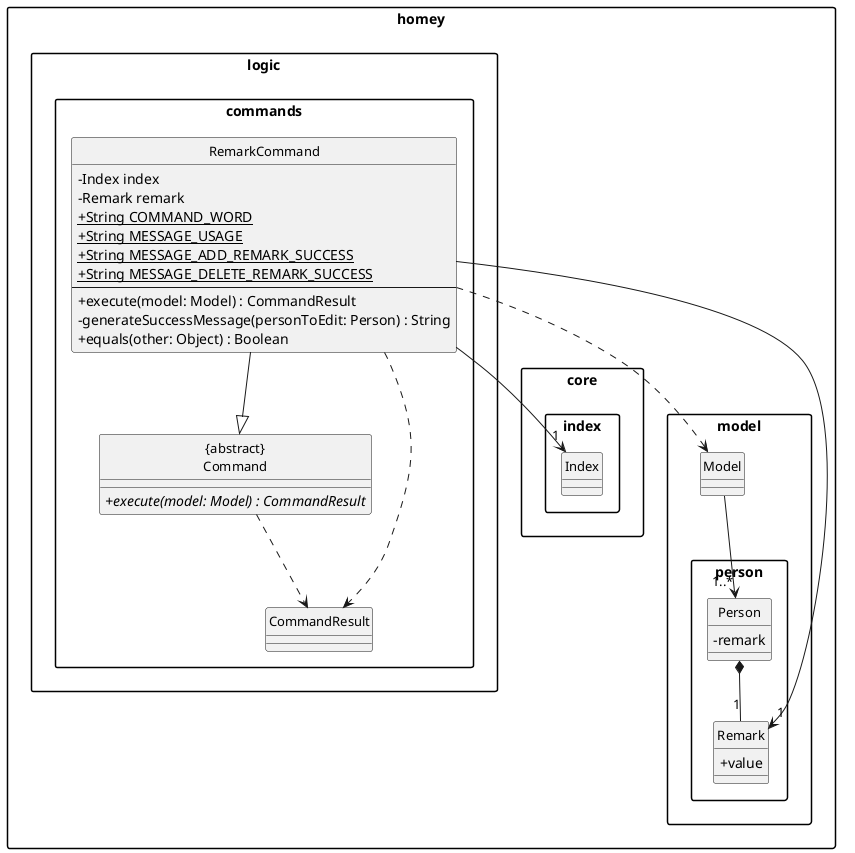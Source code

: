 @startuml
hide circle
skinparam classAttributeIconSize 0
skinparam shadowing false
skinparam classFontSize 13
skinparam packageStyle rectangle

package homey.logic.commands {
    class RemarkCommand {
        - Index index
        - Remark remark
        + {static} String COMMAND_WORD
        + {static} String MESSAGE_USAGE
        + {static} String MESSAGE_ADD_REMARK_SUCCESS
        + {static} String MESSAGE_DELETE_REMARK_SUCCESS
        --
        + execute(model: Model) : CommandResult
        - generateSuccessMessage(personToEdit: Person) : String
        + equals(other: Object) : Boolean
    }

    class "{abstract}\nCommand" as Command {
        + {abstract} execute(model: Model) : CommandResult
    }

    class CommandResult {
    }
}

package homey.core.index {
    class Index
}

package homey.model {
    class Model {
    }

}
package homey.model.person {
    class Person {
        - remark
    }

    class Remark {
        + value
    }
}

' Relationships with multiplicities
RemarkCommand --|> Command
RemarkCommand --> "1" Index
RemarkCommand --> "1" Remark
RemarkCommand ..> Model
RemarkCommand ..> CommandResult
Command ..> CommandResult
Model --> "1..*" Person
Person *-- "1" Remark
@enduml
